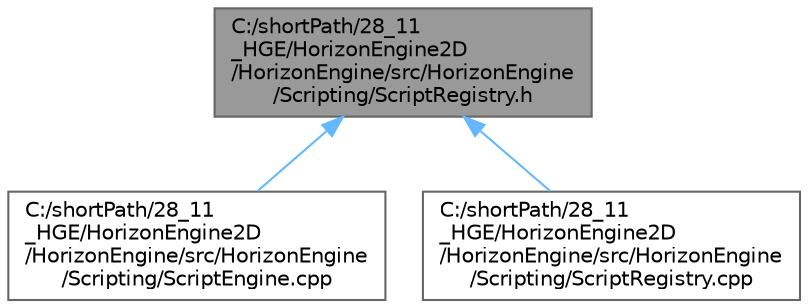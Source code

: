 digraph "C:/shortPath/28_11_HGE/HorizonEngine2D/HorizonEngine/src/HorizonEngine/Scripting/ScriptRegistry.h"
{
 // LATEX_PDF_SIZE
  bgcolor="transparent";
  edge [fontname=Helvetica,fontsize=10,labelfontname=Helvetica,labelfontsize=10];
  node [fontname=Helvetica,fontsize=10,shape=box,height=0.2,width=0.4];
  Node1 [label="C:/shortPath/28_11\l_HGE/HorizonEngine2D\l/HorizonEngine/src/HorizonEngine\l/Scripting/ScriptRegistry.h",height=0.2,width=0.4,color="gray40", fillcolor="grey60", style="filled", fontcolor="black",tooltip=" "];
  Node1 -> Node2 [dir="back",color="steelblue1",style="solid"];
  Node2 [label="C:/shortPath/28_11\l_HGE/HorizonEngine2D\l/HorizonEngine/src/HorizonEngine\l/Scripting/ScriptEngine.cpp",height=0.2,width=0.4,color="grey40", fillcolor="white", style="filled",URL="$_script_engine_8cpp.html",tooltip=" "];
  Node1 -> Node3 [dir="back",color="steelblue1",style="solid"];
  Node3 [label="C:/shortPath/28_11\l_HGE/HorizonEngine2D\l/HorizonEngine/src/HorizonEngine\l/Scripting/ScriptRegistry.cpp",height=0.2,width=0.4,color="grey40", fillcolor="white", style="filled",URL="$_script_registry_8cpp.html",tooltip=" "];
}
